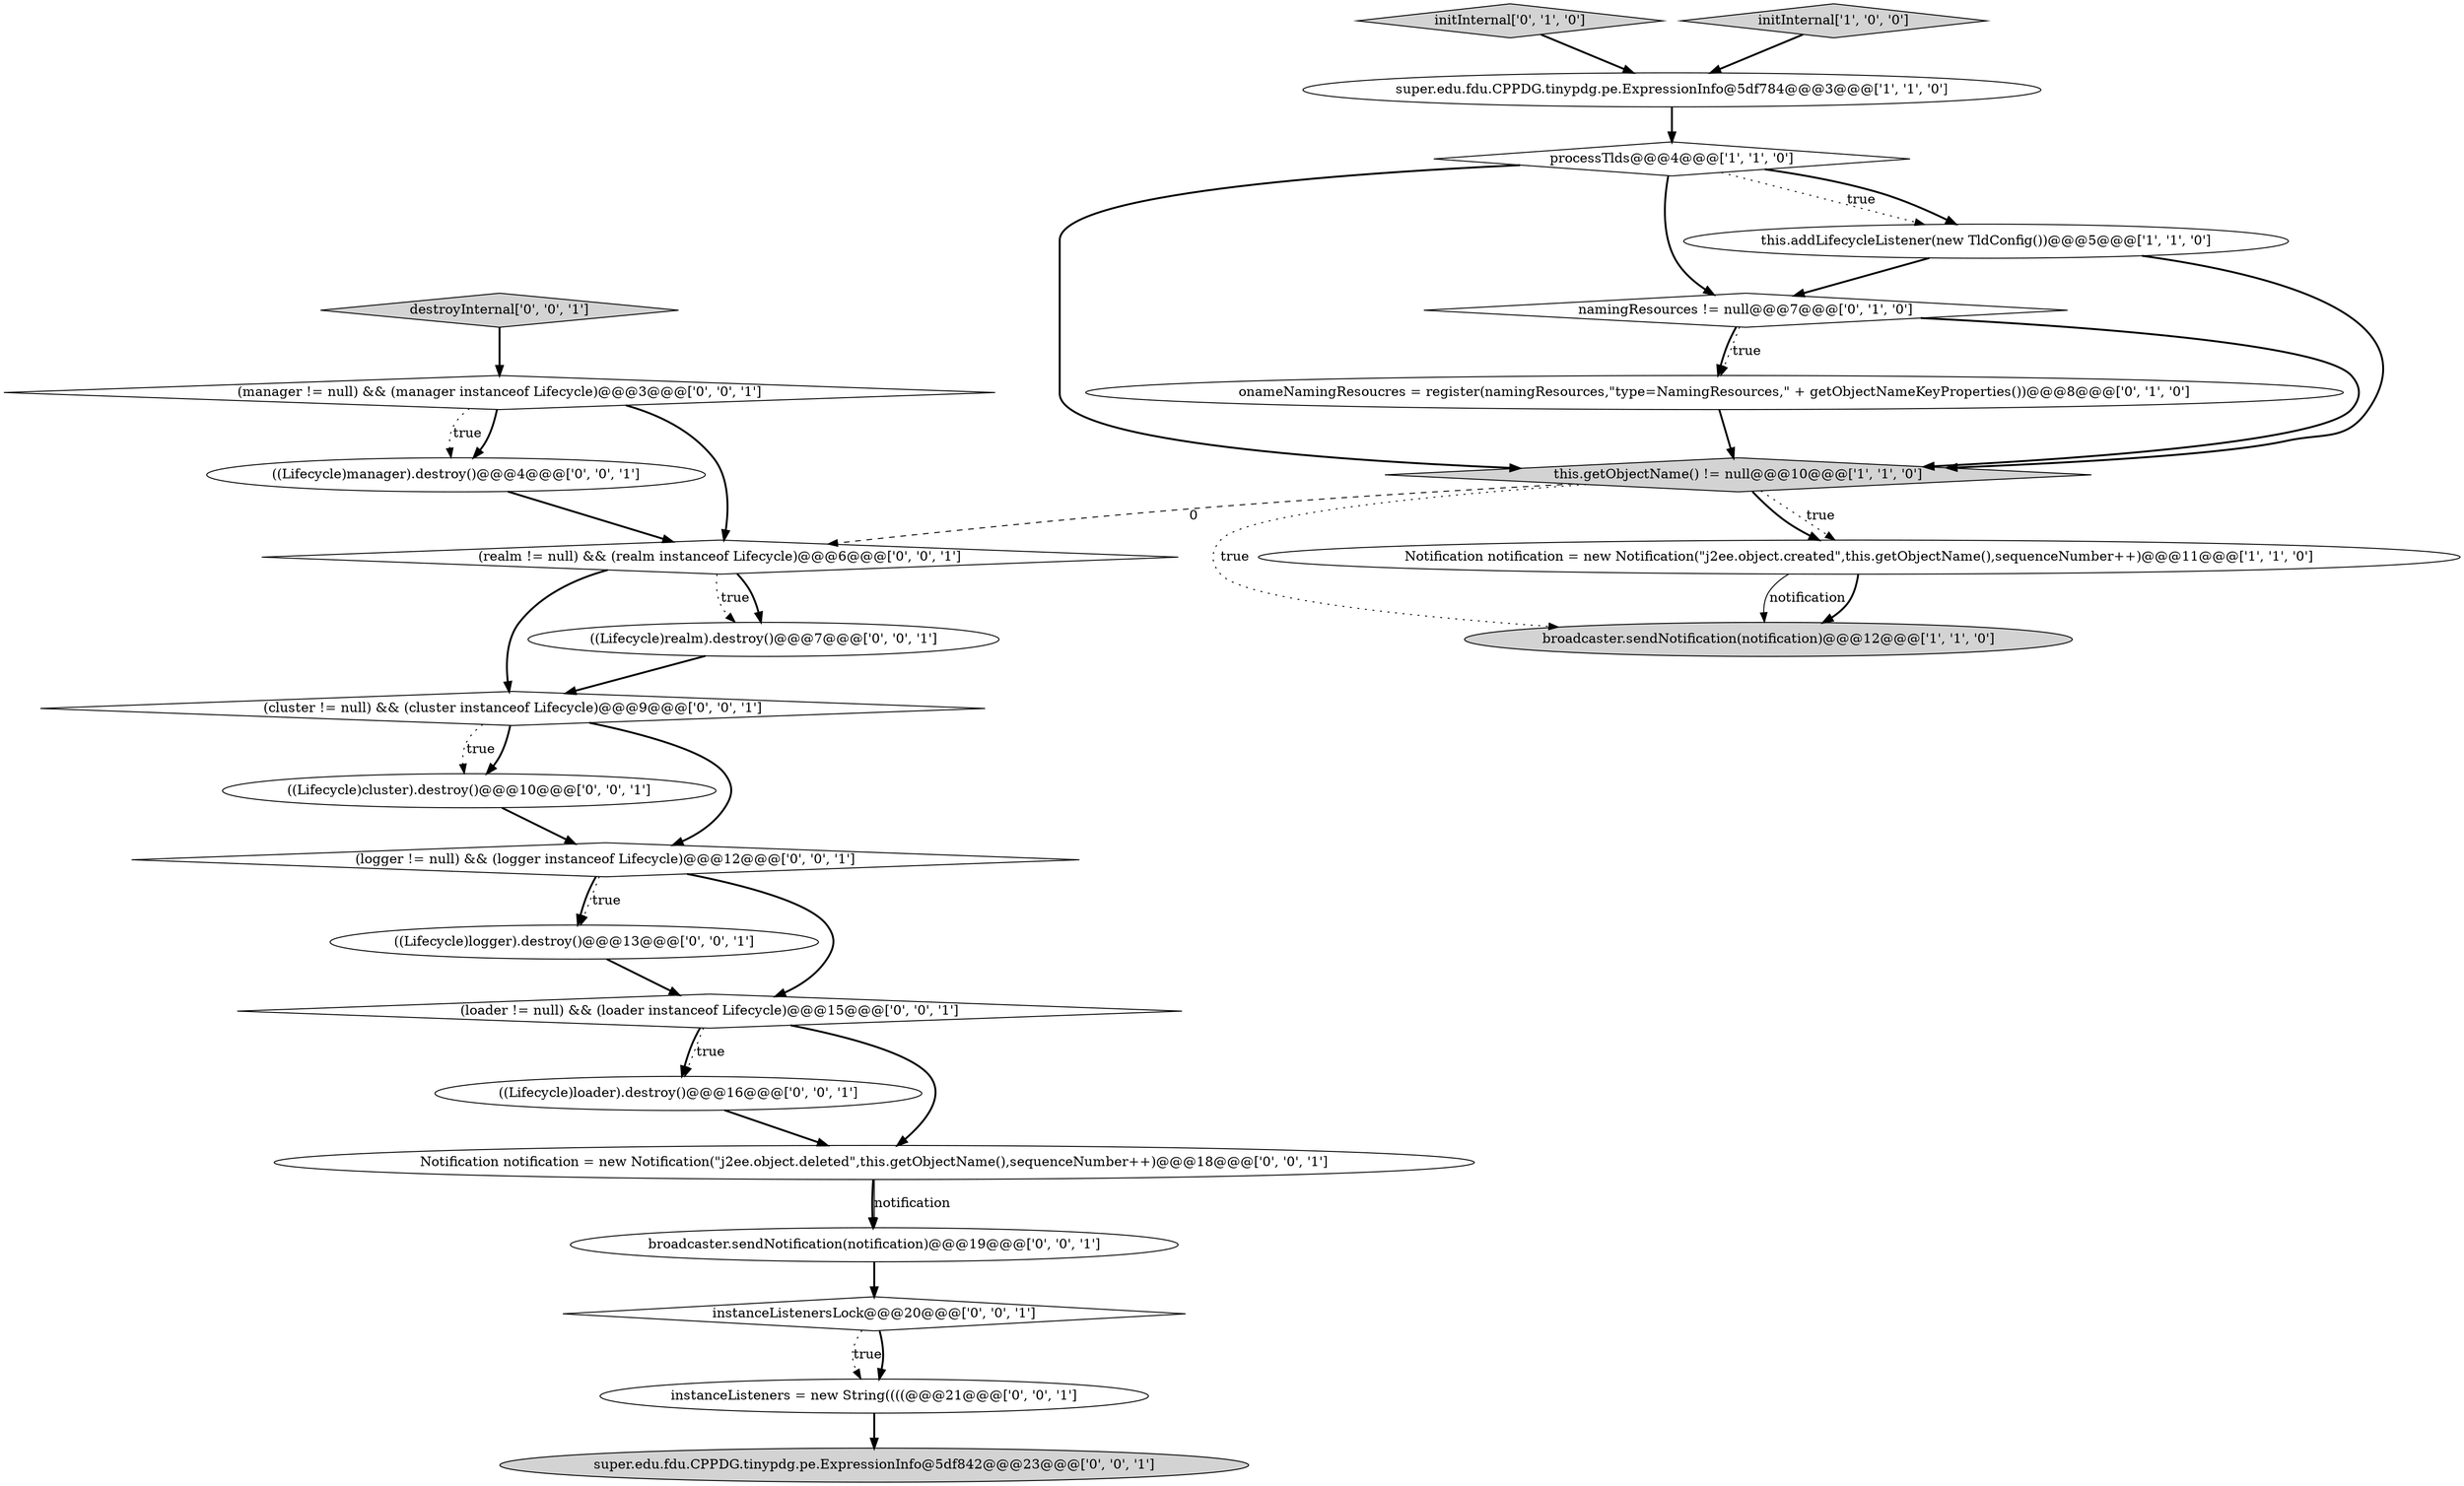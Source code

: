 digraph {
9 [style = filled, label = "onameNamingResoucres = register(namingResources,\"type=NamingResources,\" + getObjectNameKeyProperties())@@@8@@@['0', '1', '0']", fillcolor = white, shape = ellipse image = "AAA1AAABBB2BBB"];
13 [style = filled, label = "(manager != null) && (manager instanceof Lifecycle)@@@3@@@['0', '0', '1']", fillcolor = white, shape = diamond image = "AAA0AAABBB3BBB"];
20 [style = filled, label = "((Lifecycle)loader).destroy()@@@16@@@['0', '0', '1']", fillcolor = white, shape = ellipse image = "AAA0AAABBB3BBB"];
3 [style = filled, label = "this.addLifecycleListener(new TldConfig())@@@5@@@['1', '1', '0']", fillcolor = white, shape = ellipse image = "AAA0AAABBB1BBB"];
21 [style = filled, label = "instanceListenersLock@@@20@@@['0', '0', '1']", fillcolor = white, shape = diamond image = "AAA0AAABBB3BBB"];
18 [style = filled, label = "destroyInternal['0', '0', '1']", fillcolor = lightgray, shape = diamond image = "AAA0AAABBB3BBB"];
23 [style = filled, label = "instanceListeners = new String((((@@@21@@@['0', '0', '1']", fillcolor = white, shape = ellipse image = "AAA0AAABBB3BBB"];
14 [style = filled, label = "(realm != null) && (realm instanceof Lifecycle)@@@6@@@['0', '0', '1']", fillcolor = white, shape = diamond image = "AAA0AAABBB3BBB"];
25 [style = filled, label = "broadcaster.sendNotification(notification)@@@19@@@['0', '0', '1']", fillcolor = white, shape = ellipse image = "AAA0AAABBB3BBB"];
22 [style = filled, label = "((Lifecycle)manager).destroy()@@@4@@@['0', '0', '1']", fillcolor = white, shape = ellipse image = "AAA0AAABBB3BBB"];
0 [style = filled, label = "processTlds@@@4@@@['1', '1', '0']", fillcolor = white, shape = diamond image = "AAA0AAABBB1BBB"];
7 [style = filled, label = "namingResources != null@@@7@@@['0', '1', '0']", fillcolor = white, shape = diamond image = "AAA1AAABBB2BBB"];
11 [style = filled, label = "Notification notification = new Notification(\"j2ee.object.deleted\",this.getObjectName(),sequenceNumber++)@@@18@@@['0', '0', '1']", fillcolor = white, shape = ellipse image = "AAA0AAABBB3BBB"];
24 [style = filled, label = "((Lifecycle)cluster).destroy()@@@10@@@['0', '0', '1']", fillcolor = white, shape = ellipse image = "AAA0AAABBB3BBB"];
16 [style = filled, label = "(cluster != null) && (cluster instanceof Lifecycle)@@@9@@@['0', '0', '1']", fillcolor = white, shape = diamond image = "AAA0AAABBB3BBB"];
5 [style = filled, label = "this.getObjectName() != null@@@10@@@['1', '1', '0']", fillcolor = lightgray, shape = diamond image = "AAA0AAABBB1BBB"];
12 [style = filled, label = "(logger != null) && (logger instanceof Lifecycle)@@@12@@@['0', '0', '1']", fillcolor = white, shape = diamond image = "AAA0AAABBB3BBB"];
6 [style = filled, label = "Notification notification = new Notification(\"j2ee.object.created\",this.getObjectName(),sequenceNumber++)@@@11@@@['1', '1', '0']", fillcolor = white, shape = ellipse image = "AAA0AAABBB1BBB"];
19 [style = filled, label = "((Lifecycle)logger).destroy()@@@13@@@['0', '0', '1']", fillcolor = white, shape = ellipse image = "AAA0AAABBB3BBB"];
17 [style = filled, label = "super.edu.fdu.CPPDG.tinypdg.pe.ExpressionInfo@5df842@@@23@@@['0', '0', '1']", fillcolor = lightgray, shape = ellipse image = "AAA0AAABBB3BBB"];
4 [style = filled, label = "super.edu.fdu.CPPDG.tinypdg.pe.ExpressionInfo@5df784@@@3@@@['1', '1', '0']", fillcolor = white, shape = ellipse image = "AAA0AAABBB1BBB"];
8 [style = filled, label = "initInternal['0', '1', '0']", fillcolor = lightgray, shape = diamond image = "AAA0AAABBB2BBB"];
1 [style = filled, label = "broadcaster.sendNotification(notification)@@@12@@@['1', '1', '0']", fillcolor = lightgray, shape = ellipse image = "AAA0AAABBB1BBB"];
15 [style = filled, label = "(loader != null) && (loader instanceof Lifecycle)@@@15@@@['0', '0', '1']", fillcolor = white, shape = diamond image = "AAA0AAABBB3BBB"];
10 [style = filled, label = "((Lifecycle)realm).destroy()@@@7@@@['0', '0', '1']", fillcolor = white, shape = ellipse image = "AAA0AAABBB3BBB"];
2 [style = filled, label = "initInternal['1', '0', '0']", fillcolor = lightgray, shape = diamond image = "AAA0AAABBB1BBB"];
10->16 [style = bold, label=""];
11->25 [style = bold, label=""];
16->24 [style = bold, label=""];
2->4 [style = bold, label=""];
16->24 [style = dotted, label="true"];
6->1 [style = solid, label="notification"];
14->16 [style = bold, label=""];
5->14 [style = dashed, label="0"];
8->4 [style = bold, label=""];
0->7 [style = bold, label=""];
7->9 [style = bold, label=""];
12->15 [style = bold, label=""];
12->19 [style = dotted, label="true"];
13->22 [style = bold, label=""];
18->13 [style = bold, label=""];
19->15 [style = bold, label=""];
0->3 [style = dotted, label="true"];
21->23 [style = dotted, label="true"];
0->3 [style = bold, label=""];
3->7 [style = bold, label=""];
7->9 [style = dotted, label="true"];
3->5 [style = bold, label=""];
11->25 [style = solid, label="notification"];
25->21 [style = bold, label=""];
16->12 [style = bold, label=""];
5->6 [style = dotted, label="true"];
15->11 [style = bold, label=""];
22->14 [style = bold, label=""];
15->20 [style = dotted, label="true"];
12->19 [style = bold, label=""];
14->10 [style = dotted, label="true"];
13->22 [style = dotted, label="true"];
15->20 [style = bold, label=""];
7->5 [style = bold, label=""];
24->12 [style = bold, label=""];
5->1 [style = dotted, label="true"];
0->5 [style = bold, label=""];
13->14 [style = bold, label=""];
14->10 [style = bold, label=""];
4->0 [style = bold, label=""];
21->23 [style = bold, label=""];
23->17 [style = bold, label=""];
9->5 [style = bold, label=""];
6->1 [style = bold, label=""];
5->6 [style = bold, label=""];
20->11 [style = bold, label=""];
}
